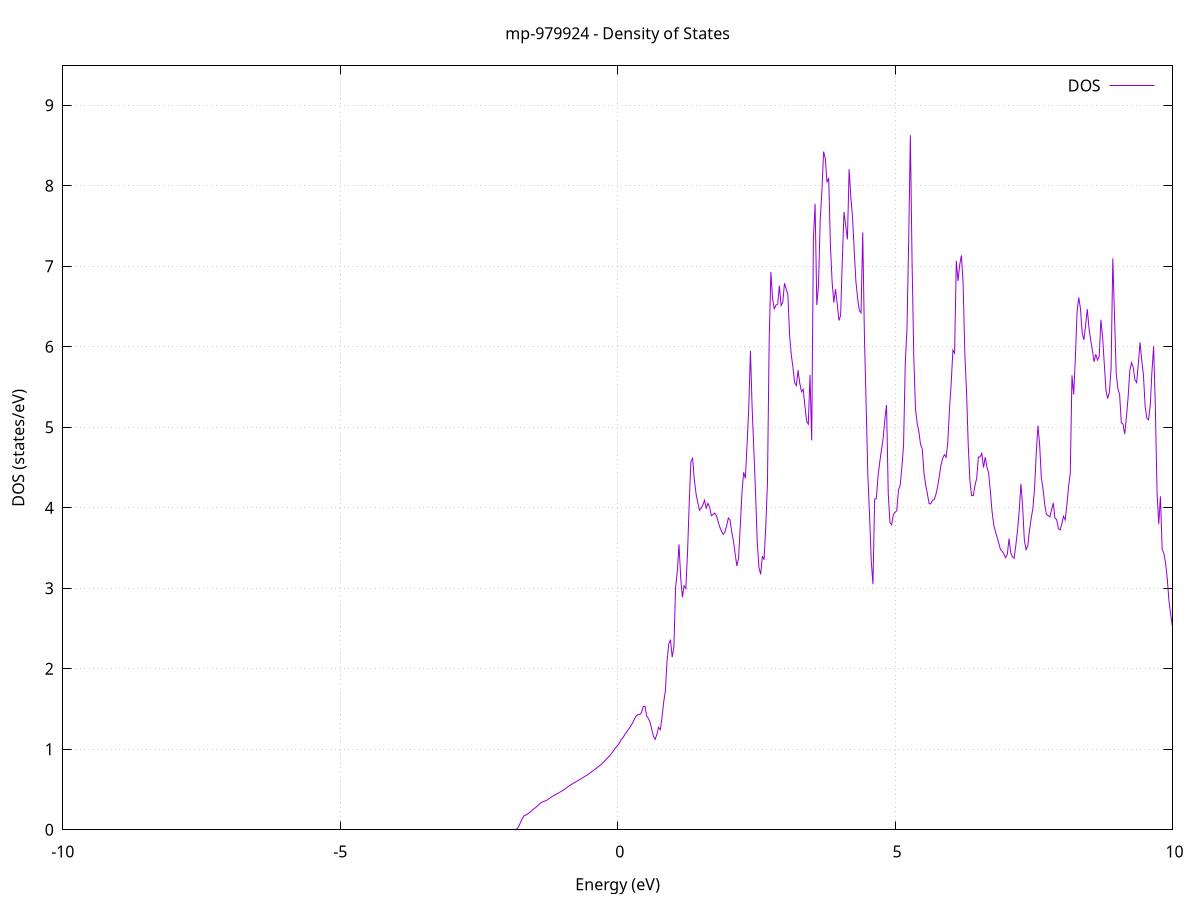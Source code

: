 set title 'mp-979924 - Density of States'
set xlabel 'Energy (eV)'
set ylabel 'DOS (states/eV)'
set grid
set xrange [-10:10]
set yrange [0:9.490]
set xzeroaxis lt -1
set terminal png size 800,600
set output 'mp-979924_dos_gnuplot.png'
plot '-' using 1:2 with lines title 'DOS'
-42.063300 0.000000
-42.032600 0.000000
-42.002000 0.000000
-41.971300 0.000000
-41.940700 0.000000
-41.910000 0.000000
-41.879300 0.000000
-41.848700 0.000000
-41.818000 0.000000
-41.787400 0.000000
-41.756700 0.000000
-41.726000 0.000000
-41.695400 0.000000
-41.664700 0.000000
-41.634100 0.000000
-41.603400 0.000000
-41.572700 0.000000
-41.542100 0.000000
-41.511400 0.000000
-41.480800 0.000000
-41.450100 0.000000
-41.419400 0.000000
-41.388800 0.000000
-41.358100 0.000000
-41.327500 0.000000
-41.296800 0.000000
-41.266100 0.000000
-41.235500 0.000000
-41.204800 0.000000
-41.174200 0.000000
-41.143500 0.000000
-41.112800 0.000000
-41.082200 0.000000
-41.051500 0.000000
-41.020900 0.000000
-40.990200 0.000000
-40.959500 0.000000
-40.928900 0.000000
-40.898200 0.000000
-40.867600 0.000000
-40.836900 0.000000
-40.806200 0.000000
-40.775600 0.000000
-40.744900 0.000000
-40.714300 0.000000
-40.683600 0.000000
-40.652900 0.000000
-40.622300 0.000000
-40.591600 0.000000
-40.561000 0.000000
-40.530300 0.000000
-40.499600 0.000000
-40.469000 0.000000
-40.438300 0.000000
-40.407700 0.000000
-40.377000 0.000000
-40.346300 0.000000
-40.315700 0.000000
-40.285000 0.000000
-40.254400 0.000000
-40.223700 0.000000
-40.193000 0.000000
-40.162400 0.000000
-40.131700 0.000000
-40.101100 0.000000
-40.070400 0.000000
-40.039700 0.000000
-40.009100 0.000000
-39.978400 0.000000
-39.947800 0.000000
-39.917100 0.000000
-39.886400 0.000000
-39.855800 0.000000
-39.825100 0.000000
-39.794500 0.000000
-39.763800 0.000000
-39.733100 0.000000
-39.702500 0.000000
-39.671800 0.000000
-39.641200 0.000000
-39.610500 0.000000
-39.579800 0.000000
-39.549200 0.000000
-39.518500 0.000000
-39.487900 0.000000
-39.457200 0.000000
-39.426500 0.000000
-39.395900 0.000000
-39.365200 0.000000
-39.334600 0.000000
-39.303900 0.000000
-39.273200 0.000000
-39.242600 0.000000
-39.211900 0.000000
-39.181300 0.000000
-39.150600 0.000000
-39.119900 0.000000
-39.089300 0.000000
-39.058600 0.000000
-39.028000 0.000000
-38.997300 0.000000
-38.966600 0.000000
-38.936000 0.000000
-38.905300 0.000000
-38.874700 0.000000
-38.844000 0.000000
-38.813300 0.000000
-38.782700 0.000000
-38.752000 0.000000
-38.721400 0.000000
-38.690700 0.000000
-38.660000 0.000000
-38.629400 0.000000
-38.598700 0.000000
-38.568100 0.000000
-38.537400 0.000000
-38.506700 0.000000
-38.476100 0.000000
-38.445400 0.000000
-38.414800 0.000000
-38.384100 0.000000
-38.353400 0.000000
-38.322800 0.000000
-38.292100 0.000000
-38.261500 0.000000
-38.230800 0.000000
-38.200100 0.000000
-38.169500 0.000000
-38.138800 0.000000
-38.108200 0.000000
-38.077500 0.000000
-38.046800 0.000000
-38.016200 0.000000
-37.985500 0.000000
-37.954900 0.000000
-37.924200 0.000000
-37.893500 0.000000
-37.862900 0.000000
-37.832200 0.000000
-37.801600 0.000000
-37.770900 0.000000
-37.740200 0.000000
-37.709600 0.000000
-37.678900 0.000000
-37.648300 0.000000
-37.617600 0.000000
-37.586900 0.000000
-37.556300 0.000000
-37.525600 0.000000
-37.495000 0.000000
-37.464300 0.000000
-37.433600 0.000000
-37.403000 0.000000
-37.372300 0.000000
-37.341700 0.000000
-37.311000 0.000000
-37.280300 0.000000
-37.249700 0.000000
-37.219000 0.000000
-37.188400 0.000000
-37.157700 0.000000
-37.127000 0.000000
-37.096400 0.000000
-37.065700 0.000000
-37.035100 0.000000
-37.004400 0.000000
-36.973700 0.000000
-36.943100 0.000000
-36.912400 0.000000
-36.881800 0.000000
-36.851100 0.000000
-36.820400 0.000000
-36.789800 0.000000
-36.759100 0.000000
-36.728500 0.000000
-36.697800 0.000000
-36.667100 0.000000
-36.636500 0.000000
-36.605800 0.000000
-36.575200 0.000000
-36.544500 0.000000
-36.513800 0.000000
-36.483200 0.000000
-36.452500 0.000000
-36.421900 0.000000
-36.391200 0.000000
-36.360500 0.000000
-36.329900 0.000000
-36.299200 0.000000
-36.268600 0.000000
-36.237900 0.000000
-36.207200 0.000000
-36.176600 0.000000
-36.145900 0.000000
-36.115300 0.000000
-36.084600 0.000000
-36.053900 0.000000
-36.023300 0.000000
-35.992600 0.000000
-35.962000 0.000000
-35.931300 0.000000
-35.900600 0.000000
-35.870000 0.000000
-35.839300 0.000000
-35.808700 0.000000
-35.778000 0.000000
-35.747300 0.000000
-35.716700 0.000000
-35.686000 0.000000
-35.655400 0.000000
-35.624700 0.000000
-35.594000 0.000000
-35.563400 0.000000
-35.532700 0.000000
-35.502100 0.000000
-35.471400 0.000000
-35.440700 0.000000
-35.410100 0.000000
-35.379400 0.000000
-35.348800 0.000000
-35.318100 0.000000
-35.287400 0.000000
-35.256800 0.000000
-35.226100 0.000000
-35.195500 0.000000
-35.164800 0.000000
-35.134200 0.000000
-35.103500 0.000000
-35.072800 0.000000
-35.042200 0.000000
-35.011500 0.000000
-34.980900 0.000000
-34.950200 0.000000
-34.919500 0.000000
-34.888900 0.000000
-34.858200 0.000000
-34.827600 0.000000
-34.796900 0.000000
-34.766200 0.000000
-34.735600 0.000000
-34.704900 0.000000
-34.674300 0.000000
-34.643600 0.000000
-34.612900 0.000000
-34.582300 0.000000
-34.551600 0.000000
-34.521000 0.000000
-34.490300 0.000000
-34.459600 0.000000
-34.429000 0.000000
-34.398300 0.000000
-34.367700 0.000000
-34.337000 0.000000
-34.306300 0.000000
-34.275700 0.000000
-34.245000 0.000000
-34.214400 0.000000
-34.183700 0.000000
-34.153000 0.000000
-34.122400 0.000000
-34.091700 0.000000
-34.061100 0.000000
-34.030400 0.000000
-33.999700 0.000000
-33.969100 0.000000
-33.938400 0.000000
-33.907800 0.000000
-33.877100 0.000000
-33.846400 0.000000
-33.815800 0.000000
-33.785100 0.000000
-33.754500 0.000000
-33.723800 0.000000
-33.693100 0.000000
-33.662500 0.000000
-33.631800 0.000000
-33.601200 0.000000
-33.570500 0.000000
-33.539800 0.000000
-33.509200 0.000000
-33.478500 0.000000
-33.447900 0.000000
-33.417200 0.000000
-33.386500 0.000000
-33.355900 0.000000
-33.325200 0.000000
-33.294600 0.000000
-33.263900 0.000000
-33.233200 0.000000
-33.202600 0.000000
-33.171900 0.000000
-33.141300 0.000000
-33.110600 0.000000
-33.079900 0.000000
-33.049300 0.000000
-33.018600 0.000000
-32.988000 0.000000
-32.957300 0.000000
-32.926600 0.000000
-32.896000 0.000000
-32.865300 0.000000
-32.834700 0.000000
-32.804000 0.000000
-32.773300 0.000000
-32.742700 0.000000
-32.712000 0.000000
-32.681400 0.000000
-32.650700 0.000000
-32.620000 0.000000
-32.589400 0.000000
-32.558700 0.000000
-32.528100 0.000000
-32.497400 0.000000
-32.466700 0.000000
-32.436100 0.000000
-32.405400 0.000000
-32.374800 0.000000
-32.344100 0.000000
-32.313400 0.000000
-32.282800 0.000000
-32.252100 0.000000
-32.221500 0.000000
-32.190800 0.000000
-32.160100 0.000000
-32.129500 0.000000
-32.098800 0.000000
-32.068200 0.000000
-32.037500 0.000000
-32.006800 0.000000
-31.976200 0.000000
-31.945500 0.000000
-31.914900 0.000000
-31.884200 0.000000
-31.853500 0.000000
-31.822900 0.000000
-31.792200 0.000000
-31.761600 0.000000
-31.730900 0.000000
-31.700200 0.000000
-31.669600 0.000000
-31.638900 0.000000
-31.608300 0.000000
-31.577600 0.000000
-31.546900 0.000000
-31.516300 0.000000
-31.485600 0.000000
-31.455000 0.000000
-31.424300 0.000000
-31.393600 0.000000
-31.363000 0.000000
-31.332300 0.000000
-31.301700 0.000000
-31.271000 0.000000
-31.240300 0.000000
-31.209700 0.000000
-31.179000 0.000000
-31.148400 0.000000
-31.117700 0.000000
-31.087000 0.000000
-31.056400 0.000000
-31.025700 0.000000
-30.995100 0.000000
-30.964400 0.000000
-30.933700 0.000000
-30.903100 0.000000
-30.872400 0.000000
-30.841800 0.000000
-30.811100 0.000000
-30.780400 0.000000
-30.749800 0.000000
-30.719100 0.000000
-30.688500 0.000000
-30.657800 0.000000
-30.627100 0.000000
-30.596500 0.000000
-30.565800 0.000000
-30.535200 0.000000
-30.504500 0.000000
-30.473800 0.000000
-30.443200 0.000000
-30.412500 0.000000
-30.381900 0.000000
-30.351200 0.000000
-30.320500 0.000000
-30.289900 0.000000
-30.259200 0.000000
-30.228600 0.000000
-30.197900 0.000000
-30.167200 0.000000
-30.136600 0.000000
-30.105900 0.000000
-30.075300 0.000000
-30.044600 0.000000
-30.013900 0.000000
-29.983300 0.000000
-29.952600 0.000000
-29.922000 0.000000
-29.891300 0.000000
-29.860600 0.000000
-29.830000 0.000000
-29.799300 0.000000
-29.768700 0.000000
-29.738000 0.000000
-29.707300 0.000000
-29.676700 0.000000
-29.646000 0.000000
-29.615400 0.000000
-29.584700 0.000000
-29.554000 0.000000
-29.523400 0.000000
-29.492700 0.000000
-29.462100 0.000000
-29.431400 0.000000
-29.400700 0.000000
-29.370100 0.000000
-29.339400 0.000000
-29.308800 0.000000
-29.278100 0.000000
-29.247400 0.000000
-29.216800 0.000000
-29.186100 0.000000
-29.155500 0.000000
-29.124800 0.000000
-29.094100 0.000000
-29.063500 0.000000
-29.032800 0.000000
-29.002200 0.000000
-28.971500 0.000000
-28.940800 0.000000
-28.910200 0.000000
-28.879500 0.000000
-28.848900 0.000000
-28.818200 0.000000
-28.787500 0.000000
-28.756900 0.000000
-28.726200 0.000000
-28.695600 0.000000
-28.664900 0.000000
-28.634200 0.000000
-28.603600 0.000000
-28.572900 0.000000
-28.542300 0.000000
-28.511600 0.000000
-28.480900 0.000000
-28.450300 0.000000
-28.419600 0.000000
-28.389000 0.000000
-28.358300 0.000000
-28.327600 0.000000
-28.297000 0.000000
-28.266300 0.000000
-28.235700 0.000000
-28.205000 0.000000
-28.174300 0.000000
-28.143700 0.000000
-28.113000 0.000000
-28.082400 0.000000
-28.051700 0.000000
-28.021000 0.000000
-27.990400 0.000000
-27.959700 0.000000
-27.929100 0.000000
-27.898400 0.000000
-27.867700 0.000000
-27.837100 0.000000
-27.806400 0.000000
-27.775800 0.000000
-27.745100 0.000000
-27.714400 0.000000
-27.683800 0.000000
-27.653100 0.000000
-27.622500 0.000000
-27.591800 0.000000
-27.561100 0.000000
-27.530500 0.000000
-27.499800 0.000000
-27.469200 0.000000
-27.438500 0.000000
-27.407800 0.000000
-27.377200 0.000000
-27.346500 0.000000
-27.315900 0.000000
-27.285200 0.000000
-27.254500 0.000000
-27.223900 0.000000
-27.193200 0.000000
-27.162600 0.000000
-27.131900 0.000000
-27.101200 0.000000
-27.070600 0.000000
-27.039900 0.000000
-27.009300 0.000000
-26.978600 0.000000
-26.947900 0.000000
-26.917300 0.000000
-26.886600 0.000000
-26.856000 0.000000
-26.825300 0.000000
-26.794600 0.000000
-26.764000 0.000000
-26.733300 0.000000
-26.702700 0.000000
-26.672000 0.000000
-26.641300 0.000000
-26.610700 0.000000
-26.580000 0.000000
-26.549400 0.000000
-26.518700 0.000000
-26.488000 0.000000
-26.457400 0.000000
-26.426700 0.000000
-26.396100 0.000000
-26.365400 0.000000
-26.334700 0.000000
-26.304100 0.000000
-26.273400 0.000000
-26.242800 0.000000
-26.212100 0.000000
-26.181400 0.000000
-26.150800 0.000000
-26.120100 0.000000
-26.089500 0.000000
-26.058800 0.000000
-26.028100 0.000000
-25.997500 0.000000
-25.966800 0.000000
-25.936200 0.000000
-25.905500 0.000000
-25.874800 0.000000
-25.844200 0.000000
-25.813500 0.000000
-25.782900 0.000000
-25.752200 0.000000
-25.721500 0.000000
-25.690900 0.000000
-25.660200 0.000000
-25.629600 0.000000
-25.598900 0.000000
-25.568200 0.000000
-25.537600 0.000000
-25.506900 0.000000
-25.476300 0.000000
-25.445600 0.000000
-25.414900 0.000000
-25.384300 0.000000
-25.353600 0.000000
-25.323000 0.000000
-25.292300 0.000000
-25.261600 0.000000
-25.231000 0.000000
-25.200300 0.000000
-25.169700 0.000000
-25.139000 0.000000
-25.108300 0.000000
-25.077700 0.000000
-25.047000 0.000000
-25.016400 0.000000
-24.985700 0.000000
-24.955000 0.000000
-24.924400 0.000000
-24.893700 0.000000
-24.863100 0.000000
-24.832400 0.000000
-24.801700 0.000000
-24.771100 0.000000
-24.740400 0.000000
-24.709800 0.000000
-24.679100 0.000000
-24.648400 0.000000
-24.617800 0.000000
-24.587100 0.000000
-24.556500 0.000000
-24.525800 0.000000
-24.495100 0.000000
-24.464500 0.000000
-24.433800 0.000000
-24.403200 0.000000
-24.372500 0.000000
-24.341800 0.000000
-24.311200 0.000000
-24.280500 0.000000
-24.249900 0.000000
-24.219200 0.000000
-24.188500 0.000000
-24.157900 0.000000
-24.127200 0.000000
-24.096600 0.000000
-24.065900 0.000000
-24.035200 0.000000
-24.004600 0.000000
-23.973900 0.000000
-23.943300 0.000000
-23.912600 0.000000
-23.881900 0.000000
-23.851300 0.000000
-23.820600 0.000000
-23.790000 0.000000
-23.759300 0.000000
-23.728600 0.000000
-23.698000 0.000000
-23.667300 0.000000
-23.636700 0.000000
-23.606000 0.000000
-23.575300 0.000000
-23.544700 0.000000
-23.514000 0.000000
-23.483400 0.000000
-23.452700 0.000000
-23.422000 0.000000
-23.391400 0.000000
-23.360700 0.000000
-23.330100 0.000000
-23.299400 0.000000
-23.268700 0.000000
-23.238100 0.000000
-23.207400 0.000000
-23.176800 0.000000
-23.146100 0.000000
-23.115400 0.000000
-23.084800 0.000000
-23.054100 0.000000
-23.023500 0.000000
-22.992800 0.000000
-22.962100 0.000000
-22.931500 0.000000
-22.900800 0.000000
-22.870200 0.000000
-22.839500 0.000000
-22.808800 0.000000
-22.778200 0.000000
-22.747500 0.000000
-22.716900 0.000000
-22.686200 0.000000
-22.655500 0.000000
-22.624900 0.000000
-22.594200 0.000000
-22.563600 0.000000
-22.532900 0.000000
-22.502200 0.000000
-22.471600 0.000000
-22.440900 0.000000
-22.410300 0.000000
-22.379600 0.000000
-22.348900 0.000000
-22.318300 0.000000
-22.287600 0.000000
-22.257000 0.000000
-22.226300 0.000000
-22.195600 0.000000
-22.165000 0.000000
-22.134300 0.000000
-22.103700 0.000000
-22.073000 0.000000
-22.042300 0.000000
-22.011700 0.000000
-21.981000 0.000000
-21.950400 0.000000
-21.919700 0.000000
-21.889000 0.000000
-21.858400 0.000000
-21.827700 0.000000
-21.797100 0.000000
-21.766400 0.000000
-21.735700 0.000000
-21.705100 0.000000
-21.674400 0.000000
-21.643800 0.000000
-21.613100 0.000000
-21.582400 0.000000
-21.551800 0.000000
-21.521100 0.000000
-21.490500 0.000000
-21.459800 0.000000
-21.429100 0.000000
-21.398500 0.000000
-21.367800 0.000000
-21.337200 0.000000
-21.306500 0.000000
-21.275800 0.000000
-21.245200 0.000000
-21.214500 0.000000
-21.183900 0.000000
-21.153200 0.000000
-21.122500 0.000000
-21.091900 0.000000
-21.061200 0.000000
-21.030600 0.000000
-20.999900 0.000000
-20.969200 0.000000
-20.938600 0.000000
-20.907900 0.000000
-20.877300 0.000000
-20.846600 0.000000
-20.815900 0.000000
-20.785300 0.000000
-20.754600 0.000000
-20.724000 0.000000
-20.693300 0.000000
-20.662600 0.000000
-20.632000 0.000000
-20.601300 0.000000
-20.570700 0.000000
-20.540000 0.000000
-20.509300 0.000000
-20.478700 0.000000
-20.448000 0.000000
-20.417400 0.000000
-20.386700 0.000000
-20.356000 0.000000
-20.325400 0.000000
-20.294700 7.071600
-20.264100 8.862200
-20.233400 31.068600
-20.202700 33.079300
-20.172100 43.238600
-20.141400 45.734400
-20.110800 19.377400
-20.080100 13.901000
-20.049400 29.223700
-20.018800 20.644200
-19.988100 31.767800
-19.957500 28.801800
-19.926800 33.698300
-19.896100 24.082500
-19.865500 53.884800
-19.834800 53.995200
-19.804200 95.454400
-19.773500 0.000000
-19.742800 0.000000
-19.712200 0.000000
-19.681500 0.000000
-19.650900 0.000000
-19.620200 0.000000
-19.589500 0.000000
-19.558900 0.000000
-19.528200 0.000000
-19.497600 0.000000
-19.466900 0.000000
-19.436200 0.000000
-19.405600 0.000000
-19.374900 6.268500
-19.344300 83.644100
-19.313600 59.934900
-19.282900 0.000000
-19.252300 0.000000
-19.221600 0.000000
-19.191000 0.000000
-19.160300 0.000000
-19.129600 0.000000
-19.099000 0.000000
-19.068300 0.000000
-19.037700 0.000000
-19.007000 0.000000
-18.976300 0.000000
-18.945700 0.000000
-18.915000 0.000000
-18.884400 0.000000
-18.853700 0.000000
-18.823000 0.000000
-18.792400 0.000000
-18.761700 0.000000
-18.731100 0.000000
-18.700400 0.000000
-18.669700 0.000000
-18.639100 0.000000
-18.608400 0.000000
-18.577800 0.000000
-18.547100 0.000000
-18.516400 0.000000
-18.485800 0.000000
-18.455100 0.000000
-18.424500 0.000000
-18.393800 0.000000
-18.363100 0.000000
-18.332500 0.000000
-18.301800 0.000000
-18.271200 0.000000
-18.240500 0.000000
-18.209800 0.000000
-18.179200 0.000000
-18.148500 0.000000
-18.117900 0.000000
-18.087200 0.000000
-18.056500 0.000000
-18.025900 0.000000
-17.995200 0.000000
-17.964600 0.000000
-17.933900 0.000000
-17.903200 0.000000
-17.872600 0.000000
-17.841900 0.000000
-17.811300 0.000000
-17.780600 0.000000
-17.750000 0.000000
-17.719300 0.000000
-17.688600 0.000000
-17.658000 0.000000
-17.627300 0.000000
-17.596700 0.000000
-17.566000 0.000000
-17.535300 0.000000
-17.504700 0.000000
-17.474000 0.000000
-17.443400 0.000000
-17.412700 0.000000
-17.382000 0.000000
-17.351400 0.000000
-17.320700 0.000000
-17.290100 0.000000
-17.259400 0.000000
-17.228700 0.000000
-17.198100 0.000000
-17.167400 0.000000
-17.136800 0.000000
-17.106100 0.000000
-17.075400 0.000000
-17.044800 0.000000
-17.014100 0.000000
-16.983500 0.000000
-16.952800 0.000000
-16.922100 0.000000
-16.891500 0.000000
-16.860800 0.000000
-16.830200 0.000000
-16.799500 0.000000
-16.768800 0.000000
-16.738200 0.000000
-16.707500 0.000000
-16.676900 0.000000
-16.646200 0.000000
-16.615500 0.000000
-16.584900 0.000000
-16.554200 0.000000
-16.523600 0.000000
-16.492900 0.000000
-16.462200 0.000000
-16.431600 0.000000
-16.400900 0.000000
-16.370300 0.000000
-16.339600 0.000000
-16.308900 0.000000
-16.278300 0.000000
-16.247600 0.000000
-16.217000 0.000000
-16.186300 0.000000
-16.155600 0.000000
-16.125000 0.000000
-16.094300 0.000000
-16.063700 0.000000
-16.033000 0.000000
-16.002300 0.000000
-15.971700 0.000000
-15.941000 0.000000
-15.910400 0.000000
-15.879700 0.000000
-15.849000 0.000000
-15.818400 0.000000
-15.787700 0.000000
-15.757100 0.000000
-15.726400 0.000000
-15.695700 0.000000
-15.665100 0.000000
-15.634400 0.000000
-15.603800 0.000000
-15.573100 0.000000
-15.542400 0.000000
-15.511800 0.000000
-15.481100 0.000000
-15.450500 0.000000
-15.419800 0.000000
-15.389100 0.000000
-15.358500 0.000000
-15.327800 0.000000
-15.297200 0.000000
-15.266500 0.000000
-15.235800 0.000000
-15.205200 0.000000
-15.174500 0.000000
-15.143900 0.000000
-15.113200 0.000000
-15.082500 0.000000
-15.051900 0.000000
-15.021200 0.000000
-14.990600 0.000000
-14.959900 0.000000
-14.929200 0.000000
-14.898600 0.000000
-14.867900 0.000000
-14.837300 0.000000
-14.806600 0.000000
-14.775900 0.000000
-14.745300 0.000000
-14.714600 0.000000
-14.684000 0.000000
-14.653300 0.000000
-14.622600 0.000000
-14.592000 0.000000
-14.561300 0.000000
-14.530700 0.000000
-14.500000 0.000000
-14.469300 0.000000
-14.438700 0.000000
-14.408000 0.000000
-14.377400 0.000000
-14.346700 0.000000
-14.316000 0.000000
-14.285400 0.000000
-14.254700 0.000000
-14.224100 0.000000
-14.193400 0.000000
-14.162700 0.000000
-14.132100 0.000000
-14.101400 0.000000
-14.070800 0.000000
-14.040100 0.000000
-14.009400 0.000000
-13.978800 0.000000
-13.948100 0.000000
-13.917500 0.000000
-13.886800 0.000000
-13.856100 0.000000
-13.825500 0.000000
-13.794800 0.000000
-13.764200 0.000000
-13.733500 0.000000
-13.702800 0.000000
-13.672200 0.000000
-13.641500 0.000000
-13.610900 0.000000
-13.580200 0.000000
-13.549500 0.000000
-13.518900 0.000000
-13.488200 0.000000
-13.457600 0.000000
-13.426900 0.000000
-13.396200 0.000000
-13.365600 0.000000
-13.334900 0.000000
-13.304300 0.000000
-13.273600 0.000000
-13.242900 0.000000
-13.212300 0.000000
-13.181600 0.000000
-13.151000 0.000000
-13.120300 0.000000
-13.089600 0.000000
-13.059000 0.000000
-13.028300 0.000000
-12.997700 0.000000
-12.967000 0.000000
-12.936300 0.000000
-12.905700 0.000000
-12.875000 0.000000
-12.844400 0.000000
-12.813700 0.000000
-12.783000 0.000000
-12.752400 0.000000
-12.721700 0.000000
-12.691100 0.000000
-12.660400 0.000000
-12.629700 0.000000
-12.599100 0.000000
-12.568400 0.000000
-12.537800 0.000000
-12.507100 0.000000
-12.476400 0.000000
-12.445800 0.000000
-12.415100 0.000000
-12.384500 0.000000
-12.353800 0.000000
-12.323100 0.000000
-12.292500 0.000000
-12.261800 0.000000
-12.231200 0.000000
-12.200500 0.000000
-12.169800 0.000000
-12.139200 0.000000
-12.108500 0.000000
-12.077900 0.000000
-12.047200 0.000000
-12.016500 0.000000
-11.985900 0.000000
-11.955200 0.000000
-11.924600 0.000000
-11.893900 0.000000
-11.863200 0.000000
-11.832600 0.000000
-11.801900 0.000000
-11.771300 0.000000
-11.740600 0.000000
-11.709900 0.000000
-11.679300 0.000000
-11.648600 0.000000
-11.618000 0.000000
-11.587300 0.000000
-11.556600 0.000000
-11.526000 0.000000
-11.495300 0.000000
-11.464700 0.000000
-11.434000 0.000000
-11.403300 0.000000
-11.372700 0.000000
-11.342000 0.000000
-11.311400 0.000000
-11.280700 0.000000
-11.250000 0.000000
-11.219400 0.000000
-11.188700 0.000000
-11.158100 0.000000
-11.127400 0.000000
-11.096700 0.000000
-11.066100 0.000000
-11.035400 0.000000
-11.004800 0.000000
-10.974100 0.000000
-10.943400 0.000000
-10.912800 0.000000
-10.882100 0.000000
-10.851500 0.000000
-10.820800 0.000000
-10.790100 0.000000
-10.759500 0.000000
-10.728800 0.000000
-10.698200 0.000000
-10.667500 0.000000
-10.636800 0.000000
-10.606200 0.000000
-10.575500 0.000000
-10.544900 0.000000
-10.514200 0.000000
-10.483500 0.000000
-10.452900 0.000000
-10.422200 0.000000
-10.391600 0.000000
-10.360900 0.000000
-10.330200 0.000000
-10.299600 0.000000
-10.268900 0.000000
-10.238300 0.000000
-10.207600 0.000000
-10.176900 0.000000
-10.146300 0.000000
-10.115600 0.000000
-10.085000 0.000000
-10.054300 0.000000
-10.023600 0.000000
-9.993000 0.000000
-9.962300 0.000000
-9.931700 0.000000
-9.901000 0.000000
-9.870300 0.000000
-9.839700 0.000000
-9.809000 0.000000
-9.778400 0.000000
-9.747700 0.000000
-9.717000 0.000000
-9.686400 0.000000
-9.655700 0.000000
-9.625100 0.000000
-9.594400 0.000000
-9.563700 0.000000
-9.533100 0.000000
-9.502400 0.000000
-9.471800 0.000000
-9.441100 0.000000
-9.410400 0.000000
-9.379800 0.000000
-9.349100 0.000000
-9.318500 0.000000
-9.287800 0.000000
-9.257100 0.000000
-9.226500 0.000000
-9.195800 0.000000
-9.165200 0.000000
-9.134500 0.000000
-9.103800 0.000000
-9.073200 0.000000
-9.042500 0.000000
-9.011900 0.000000
-8.981200 0.000000
-8.950500 0.000000
-8.919900 0.000000
-8.889200 0.000000
-8.858600 0.000000
-8.827900 0.000000
-8.797200 0.000000
-8.766600 0.000000
-8.735900 0.000000
-8.705300 0.000000
-8.674600 0.000000
-8.643900 0.000000
-8.613300 0.000000
-8.582600 0.000000
-8.552000 0.000000
-8.521300 0.000000
-8.490600 0.000000
-8.460000 0.000000
-8.429300 0.000000
-8.398700 0.000000
-8.368000 0.000000
-8.337300 0.000000
-8.306700 0.000000
-8.276000 0.000000
-8.245400 0.000000
-8.214700 0.000000
-8.184000 0.000000
-8.153400 0.000000
-8.122700 0.000000
-8.092100 0.000000
-8.061400 0.000000
-8.030700 0.000000
-8.000100 0.000000
-7.969400 0.000000
-7.938800 0.000000
-7.908100 0.000000
-7.877400 0.000000
-7.846800 0.000000
-7.816100 0.000000
-7.785500 0.000000
-7.754800 0.000000
-7.724100 0.000000
-7.693500 0.000000
-7.662800 0.000000
-7.632200 0.000000
-7.601500 0.000000
-7.570800 0.000000
-7.540200 0.000000
-7.509500 0.000000
-7.478900 0.000000
-7.448200 0.000000
-7.417500 0.000000
-7.386900 0.000000
-7.356200 0.000000
-7.325600 0.000000
-7.294900 0.000000
-7.264200 0.000000
-7.233600 0.000000
-7.202900 0.000000
-7.172300 0.000000
-7.141600 0.000000
-7.110900 0.000000
-7.080300 0.000000
-7.049600 0.000000
-7.019000 0.000000
-6.988300 0.000000
-6.957600 0.000000
-6.927000 0.000000
-6.896300 0.000000
-6.865700 0.000000
-6.835000 0.000000
-6.804300 0.000000
-6.773700 0.000000
-6.743000 0.000000
-6.712400 0.000000
-6.681700 0.000000
-6.651000 0.000000
-6.620400 0.000000
-6.589700 0.000000
-6.559100 0.000000
-6.528400 0.000000
-6.497700 0.000000
-6.467100 0.000000
-6.436400 0.000000
-6.405800 0.000000
-6.375100 0.000000
-6.344400 0.000000
-6.313800 0.000000
-6.283100 0.000000
-6.252500 0.000000
-6.221800 0.000000
-6.191100 0.000000
-6.160500 0.000000
-6.129800 0.000000
-6.099200 0.000000
-6.068500 0.000000
-6.037800 0.000000
-6.007200 0.000000
-5.976500 0.000000
-5.945900 0.000000
-5.915200 0.000000
-5.884500 0.000000
-5.853900 0.000000
-5.823200 0.000000
-5.792600 0.000000
-5.761900 0.000000
-5.731200 0.000000
-5.700600 0.000000
-5.669900 0.000000
-5.639300 0.000000
-5.608600 0.000000
-5.577900 0.000000
-5.547300 0.000000
-5.516600 0.000000
-5.486000 0.000000
-5.455300 0.000000
-5.424600 0.000000
-5.394000 0.000000
-5.363300 0.000000
-5.332700 0.000000
-5.302000 0.000000
-5.271300 0.000000
-5.240700 0.000000
-5.210000 0.000000
-5.179400 0.000000
-5.148700 0.000000
-5.118000 0.000000
-5.087400 0.000000
-5.056700 0.000000
-5.026100 0.000000
-4.995400 0.000000
-4.964700 0.000000
-4.934100 0.000000
-4.903400 0.000000
-4.872800 0.000000
-4.842100 0.000000
-4.811400 0.000000
-4.780800 0.000000
-4.750100 0.000000
-4.719500 0.000000
-4.688800 0.000000
-4.658100 0.000000
-4.627500 0.000000
-4.596800 0.000000
-4.566200 0.000000
-4.535500 0.000000
-4.504800 0.000000
-4.474200 0.000000
-4.443500 0.000000
-4.412900 0.000000
-4.382200 0.000000
-4.351500 0.000000
-4.320900 0.000000
-4.290200 0.000000
-4.259600 0.000000
-4.228900 0.000000
-4.198200 0.000000
-4.167600 0.000000
-4.136900 0.000000
-4.106300 0.000000
-4.075600 0.000000
-4.044900 0.000000
-4.014300 0.000000
-3.983600 0.000000
-3.953000 0.000000
-3.922300 0.000000
-3.891600 0.000000
-3.861000 0.000000
-3.830300 0.000000
-3.799700 0.000000
-3.769000 0.000000
-3.738300 0.000000
-3.707700 0.000000
-3.677000 0.000000
-3.646400 0.000000
-3.615700 0.000000
-3.585000 0.000000
-3.554400 0.000000
-3.523700 0.000000
-3.493100 0.000000
-3.462400 0.000000
-3.431700 0.000000
-3.401100 0.000000
-3.370400 0.000000
-3.339800 0.000000
-3.309100 0.000000
-3.278400 0.000000
-3.247800 0.000000
-3.217100 0.000000
-3.186500 0.000000
-3.155800 0.000000
-3.125100 0.000000
-3.094500 0.000000
-3.063800 0.000000
-3.033200 0.000000
-3.002500 0.000000
-2.971800 0.000000
-2.941200 0.000000
-2.910500 0.000000
-2.879900 0.000000
-2.849200 0.000000
-2.818500 0.000000
-2.787900 0.000000
-2.757200 0.000000
-2.726600 0.000000
-2.695900 0.000000
-2.665200 0.000000
-2.634600 0.000000
-2.603900 0.000000
-2.573300 0.000000
-2.542600 0.000000
-2.511900 0.000000
-2.481300 0.000000
-2.450600 0.000000
-2.420000 0.000000
-2.389300 0.000000
-2.358600 0.000000
-2.328000 0.000000
-2.297300 0.000000
-2.266700 0.000000
-2.236000 0.000000
-2.205300 0.000000
-2.174700 0.000000
-2.144000 0.000000
-2.113400 0.000000
-2.082700 0.000000
-2.052000 0.000000
-2.021400 0.000000
-1.990700 0.000000
-1.960100 0.000000
-1.929400 0.000000
-1.898700 0.000000
-1.868100 0.000000
-1.837400 0.001700
-1.806800 0.017700
-1.776100 0.050600
-1.745400 0.100400
-1.714800 0.143800
-1.684100 0.175700
-1.653500 0.183600
-1.622800 0.196100
-1.592100 0.211600
-1.561500 0.229300
-1.530800 0.249200
-1.500200 0.265000
-1.469500 0.281000
-1.438800 0.300000
-1.408200 0.319600
-1.377500 0.336600
-1.346900 0.348900
-1.316200 0.356300
-1.285500 0.361800
-1.254900 0.378600
-1.224200 0.392300
-1.193600 0.406200
-1.162900 0.419500
-1.132200 0.432000
-1.101600 0.443800
-1.070900 0.455200
-1.040300 0.467400
-1.009600 0.480200
-0.978900 0.493700
-0.948300 0.508100
-0.917600 0.523500
-0.887000 0.539500
-0.856300 0.553600
-0.825600 0.566100
-0.795000 0.578800
-0.764300 0.591400
-0.733700 0.603800
-0.703000 0.615700
-0.672300 0.628600
-0.641700 0.641500
-0.611000 0.654500
-0.580400 0.667500
-0.549700 0.680700
-0.519100 0.693900
-0.488400 0.710200
-0.457700 0.725700
-0.427100 0.741600
-0.396400 0.757800
-0.365800 0.774400
-0.335100 0.791100
-0.304400 0.808100
-0.273800 0.825400
-0.243100 0.848800
-0.212500 0.871400
-0.181800 0.893600
-0.151100 0.916100
-0.120500 0.938700
-0.089800 0.966600
-0.059200 0.998500
-0.028500 1.026500
0.002200 1.050700
0.032800 1.078300
0.063500 1.118100
0.094100 1.142100
0.124800 1.177400
0.155500 1.210600
0.186100 1.240700
0.216800 1.268300
0.247400 1.301100
0.278100 1.337400
0.308800 1.384200
0.339400 1.418700
0.370100 1.432700
0.400700 1.431900
0.431400 1.458600
0.462100 1.531300
0.492700 1.533400
0.523400 1.412200
0.554000 1.382400
0.584700 1.335000
0.615400 1.244600
0.646000 1.161100
0.676700 1.123400
0.707300 1.185200
0.738000 1.273500
0.768700 1.242600
0.799300 1.392700
0.830000 1.587100
0.860600 1.729300
0.891300 2.107400
0.922000 2.311500
0.952600 2.361800
0.983300 2.143200
1.013900 2.270600
1.044600 3.008800
1.075300 3.209400
1.105900 3.545500
1.136600 3.129000
1.167200 2.890000
1.197900 3.030700
1.228600 2.996200
1.259200 3.434300
1.289900 4.056900
1.320500 4.579000
1.351200 4.615000
1.381900 4.347700
1.412500 4.179200
1.443200 4.065800
1.473800 3.969800
1.504500 3.993800
1.535200 4.033000
1.565800 4.094100
1.596500 3.995800
1.627100 4.055100
1.657800 4.009400
1.688500 3.900600
1.719100 3.916500
1.749800 3.934200
1.780400 3.903600
1.811100 3.824400
1.841800 3.758700
1.872400 3.707000
1.903100 3.669300
1.933700 3.698600
1.964400 3.777700
1.995100 3.872500
2.025700 3.846400
2.056400 3.701800
2.087000 3.586000
2.117700 3.431400
2.148400 3.276900
2.179000 3.372700
2.209700 3.765100
2.240300 4.185700
2.271000 4.440600
2.301700 4.366700
2.332300 4.783600
2.363000 5.243600
2.393600 5.949200
2.424300 5.232900
2.455000 4.712500
2.485600 4.189200
2.516300 3.566600
2.546900 3.257000
2.577600 3.172300
2.608300 3.400700
2.638900 3.355400
2.669600 3.768500
2.700200 4.312400
2.730900 6.068000
2.761600 6.929700
2.792200 6.599900
2.822900 6.471200
2.853500 6.519000
2.884200 6.528200
2.914900 6.758800
2.945500 6.513000
2.976200 6.550200
3.006800 6.789800
3.037500 6.717600
3.068200 6.650400
3.098800 6.149000
3.129500 5.899600
3.160100 5.742600
3.190800 5.552000
3.221500 5.518900
3.252100 5.709900
3.282800 5.546000
3.313400 5.440600
3.344100 5.471900
3.374800 5.268900
3.405400 5.076300
3.436100 5.040000
3.466700 5.651200
3.497400 4.837500
3.528100 7.338600
3.558700 7.776100
3.589400 6.518800
3.620000 6.758300
3.650700 7.576900
3.681400 7.932500
3.712000 8.425000
3.742700 8.339600
3.773300 8.043200
3.804000 8.096800
3.834700 7.261000
3.865300 6.807400
3.896000 6.549000
3.926600 6.715500
3.957300 6.537700
3.988000 6.326700
4.018600 6.390000
4.049300 7.075300
4.079900 7.674300
4.110600 7.504400
4.141300 7.334200
4.171900 8.206600
4.202600 7.858800
4.233200 7.609800
4.263900 7.188300
4.294600 6.807000
4.325200 6.603100
4.355900 6.450900
4.386500 6.422100
4.417200 7.420800
4.447900 6.123700
4.478500 5.290800
4.509200 4.407600
4.539800 3.912900
4.570500 3.342400
4.601200 3.050700
4.631800 4.106900
4.662500 4.113800
4.693100 4.397500
4.723800 4.568500
4.754500 4.717000
4.785100 4.862100
4.815800 5.094800
4.846400 5.276600
4.877100 4.177000
4.907800 3.814800
4.938400 3.789500
4.969100 3.915100
4.999700 3.945300
5.030400 3.962200
5.061100 4.223100
5.091700 4.276100
5.122400 4.497500
5.153000 4.778100
5.183700 5.790200
5.214400 6.221800
5.245000 7.310400
5.275700 8.627600
5.306300 7.056900
5.337000 5.884400
5.367700 5.232500
5.398300 5.048700
5.429000 4.946000
5.459600 4.785500
5.490300 4.733000
5.521000 4.431600
5.551600 4.283900
5.582300 4.174500
5.612900 4.053000
5.643600 4.048600
5.674300 4.094200
5.704900 4.101500
5.735600 4.165000
5.766200 4.258100
5.796900 4.391600
5.827600 4.532000
5.858200 4.614100
5.888900 4.660900
5.919500 4.626600
5.950200 4.814200
5.980900 5.224500
6.011500 5.546200
6.042200 5.957400
6.072800 5.920200
6.103500 7.067200
6.134200 6.818200
6.164800 7.019300
6.195500 7.135600
6.226100 6.799100
6.256800 5.920500
6.287500 5.453500
6.318100 4.788900
6.348800 4.334200
6.379400 4.150800
6.410100 4.152800
6.440800 4.278000
6.471400 4.369500
6.502100 4.631300
6.532700 4.630400
6.563400 4.676800
6.594100 4.499000
6.624700 4.628700
6.655400 4.505600
6.686000 4.433400
6.716700 4.210900
6.747400 3.957500
6.778000 3.787800
6.808700 3.706300
6.839300 3.633500
6.870000 3.555900
6.900700 3.481700
6.931300 3.459000
6.962000 3.425300
6.992600 3.378800
7.023300 3.422700
7.054000 3.617600
7.084600 3.441200
7.115300 3.391700
7.145900 3.373400
7.176600 3.535400
7.207300 3.720800
7.237900 3.965000
7.268600 4.297700
7.299200 4.010300
7.329900 3.599900
7.360600 3.480500
7.391200 3.522500
7.421900 3.715800
7.452500 3.864700
7.483200 3.990600
7.513900 4.240600
7.544500 4.680100
7.575200 5.021100
7.605800 4.784800
7.636500 4.367100
7.667200 4.231400
7.697800 4.039100
7.728500 3.917300
7.759100 3.902500
7.789800 3.886700
7.820500 3.976100
7.851100 4.058900
7.881800 3.872200
7.912400 3.853800
7.943100 3.741500
7.973800 3.723400
8.004400 3.800300
8.035100 3.894200
8.065700 3.849700
8.096400 4.034000
8.127100 4.268600
8.157700 4.432400
8.188400 5.646000
8.219000 5.407500
8.249700 5.862900
8.280400 6.441300
8.311000 6.612200
8.341700 6.472600
8.372300 6.169100
8.403000 6.085400
8.433700 6.263200
8.464300 6.468000
8.495000 6.231000
8.525600 6.080600
8.556300 5.954900
8.587000 5.814600
8.617600 5.907400
8.648300 5.835600
8.678900 5.878200
8.709600 6.337000
8.740300 6.120700
8.770900 5.785700
8.801600 5.456600
8.832200 5.356800
8.862900 5.438400
8.893600 5.735400
8.924200 7.097900
8.954900 6.386200
8.985500 5.669600
9.016200 5.479500
9.046900 5.409000
9.077500 5.056000
9.108200 5.041300
9.138800 4.915700
9.169500 5.125900
9.200200 5.373900
9.230800 5.703100
9.261500 5.804800
9.292100 5.744700
9.322800 5.591300
9.353500 5.555400
9.384100 5.786800
9.414800 6.055900
9.445400 5.833100
9.476100 5.651900
9.506800 5.261500
9.537400 5.115500
9.568100 5.093200
9.598700 5.268900
9.629400 5.688000
9.660100 6.005300
9.690700 5.253000
9.721400 4.194900
9.752000 3.797300
9.782700 4.142400
9.813400 3.485600
9.844000 3.434400
9.874700 3.313200
9.905300 3.121600
9.936000 2.845400
9.966700 2.676300
9.997300 2.535800
10.028000 2.428100
10.058600 2.348500
10.089300 2.441400
10.120000 2.237600
10.150600 1.997000
10.181300 1.881200
10.211900 1.740200
10.242600 1.598800
10.273300 1.510700
10.303900 1.510000
10.334600 1.294800
10.365200 1.088900
10.395900 0.894000
10.426600 0.714000
10.457200 0.588500
10.487900 0.673000
10.518500 0.725600
10.549200 0.828900
10.579900 0.903700
10.610500 1.077600
10.641200 1.346900
10.671800 1.757900
10.702500 2.326500
10.733200 2.561500
10.763800 2.779300
10.794500 2.829000
10.825100 3.028900
10.855800 3.163000
10.886500 3.354200
10.917100 3.615100
10.947800 3.961900
10.978400 3.969300
11.009100 4.095000
11.039800 4.150500
11.070400 4.141000
11.101100 4.054000
11.131700 4.143700
11.162400 4.240600
11.193100 4.300000
11.223700 4.279600
11.254400 3.980300
11.285000 3.713900
11.315700 3.655600
11.346400 3.523400
11.377000 3.708800
11.407700 3.815000
11.438300 3.796100
11.469000 3.504700
11.499700 3.439900
11.530300 3.295700
11.561000 3.255300
11.591600 3.244100
11.622300 3.223900
11.653000 3.243700
11.683600 3.290300
11.714300 3.275300
11.744900 3.205000
11.775600 3.242500
11.806300 3.381300
11.836900 3.513000
11.867600 3.323500
11.898200 2.895500
11.928900 2.942400
11.959600 3.080900
11.990200 3.230400
12.020900 3.109800
12.051500 2.912100
12.082200 2.916600
12.112900 2.889800
12.143500 2.835200
12.174200 2.784000
12.204800 2.691100
12.235500 2.594600
12.266200 2.599200
12.296800 2.842000
12.327500 2.268000
12.358100 2.282800
12.388800 2.323000
12.419500 2.279700
12.450100 2.340300
12.480800 2.432300
12.511400 2.543500
12.542100 2.692600
12.572800 3.091800
12.603400 3.104200
12.634100 3.083800
12.664700 3.162600
12.695400 3.213400
12.726100 3.261500
12.756700 3.297900
12.787400 3.309700
12.818000 3.306000
12.848700 3.269600
12.879400 3.219300
12.910000 3.123400
12.940700 3.152100
12.971300 3.192600
13.002000 3.316800
13.032700 3.444400
13.063300 3.489300
13.094000 3.506500
13.124600 3.482300
13.155300 3.519200
13.186000 3.617700
13.216600 3.606500
13.247300 3.565500
13.277900 3.505400
13.308600 3.398600
13.339300 3.132900
13.369900 3.032300
13.400600 2.926900
13.431200 2.878900
13.461900 2.838100
13.492600 2.811900
13.523200 2.855100
13.553900 2.934600
13.584500 3.044700
13.615200 3.188800
13.645900 3.420300
13.676500 3.510800
13.707200 3.697300
13.737800 3.749300
13.768500 3.864300
13.799200 3.969300
13.829800 3.993400
13.860500 3.982100
13.891100 3.970800
13.921800 4.059300
13.952500 4.170600
13.983100 4.374400
14.013800 4.612000
14.044400 4.778600
14.075100 4.911400
14.105800 5.268100
14.136400 5.301200
14.167100 5.341400
14.197700 5.461900
14.228400 5.533900
14.259100 5.504300
14.289700 5.488400
14.320400 5.365000
14.351000 5.353400
14.381700 5.321300
14.412400 5.315900
14.443000 5.181200
14.473700 5.193200
14.504300 5.145300
14.535000 5.258000
14.565700 5.413900
14.596300 5.461400
14.627000 5.125600
14.657600 5.034500
14.688300 4.922300
14.719000 4.792100
14.749600 4.681700
14.780300 5.047800
14.810900 5.677100
14.841600 5.444700
14.872300 5.433700
14.902900 5.502600
14.933600 5.616100
14.964200 5.451400
14.994900 5.522700
15.025600 5.931300
15.056200 6.556500
15.086900 6.918100
15.117500 7.075300
15.148200 7.273900
15.178900 7.292700
15.209500 7.245900
15.240200 7.417700
15.270800 7.097600
15.301500 6.900100
15.332200 6.606600
15.362800 6.380400
15.393500 5.941700
15.424100 5.645800
15.454800 5.260000
15.485500 4.892900
15.516100 4.662900
15.546800 4.724100
15.577400 4.994400
15.608100 4.428900
15.638800 4.259000
15.669400 4.087800
15.700100 4.023800
15.730700 3.951800
15.761400 3.796500
15.792100 3.626300
15.822700 3.634100
15.853400 3.972600
15.884000 4.798600
15.914700 4.499900
15.945400 3.593300
15.976000 2.972800
16.006700 2.730000
16.037300 2.761800
16.068000 2.161600
16.098700 1.265000
16.129300 0.879700
16.160000 0.725000
16.190600 0.689900
16.221300 0.259600
16.252000 0.209900
16.282600 0.162200
16.313300 0.116500
16.343900 0.072800
16.374600 0.041400
16.405300 0.020100
16.435900 0.008500
16.466600 0.000500
16.497200 0.000000
16.527900 0.000000
16.558600 0.000000
16.589200 0.000000
16.619900 0.000000
16.650500 0.000000
16.681200 0.000000
16.711900 0.000000
16.742500 0.000000
16.773200 0.000000
16.803800 0.000000
16.834500 0.000000
16.865100 0.000000
16.895800 0.000000
16.926500 0.000000
16.957100 0.000000
16.987800 0.000000
17.018400 0.000000
17.049100 0.000000
17.079800 0.000000
17.110400 0.000000
17.141100 0.000000
17.171700 0.000000
17.202400 0.000000
17.233100 0.000000
17.263700 0.000000
17.294400 0.000000
17.325000 0.000000
17.355700 0.000000
17.386400 0.000000
17.417000 0.000000
17.447700 0.000000
17.478300 0.000000
17.509000 0.000000
17.539700 0.000000
17.570300 0.000000
17.601000 0.000000
17.631600 0.000000
17.662300 0.000000
17.693000 0.000000
17.723600 0.000000
17.754300 0.000000
17.784900 0.000000
17.815600 0.000000
17.846300 0.000000
17.876900 0.000000
17.907600 0.000000
17.938200 0.000000
17.968900 0.000000
17.999600 0.000000
18.030200 0.000000
18.060900 0.000000
18.091500 0.000000
18.122200 0.000000
18.152900 0.000000
18.183500 0.000000
18.214200 0.000000
18.244800 0.000000
18.275500 0.000000
18.306200 0.000000
18.336800 0.000000
18.367500 0.000000
18.398100 0.000000
18.428800 0.000000
18.459500 0.000000
18.490100 0.000000
18.520800 0.000000
18.551400 0.000000
18.582100 0.000000
18.612800 0.000000
18.643400 0.000000
18.674100 0.000000
18.704700 0.000000
18.735400 0.000000
18.766100 0.000000
18.796700 0.000000
18.827400 0.000000
18.858000 0.000000
18.888700 0.000000
18.919400 0.000000
18.950000 0.000000
18.980700 0.000000
19.011300 0.000000
19.042000 0.000000
19.072700 0.000000
19.103300 0.000000
19.134000 0.000000
19.164600 0.000000
19.195300 0.000000
19.226000 0.000000
19.256600 0.000000
e
